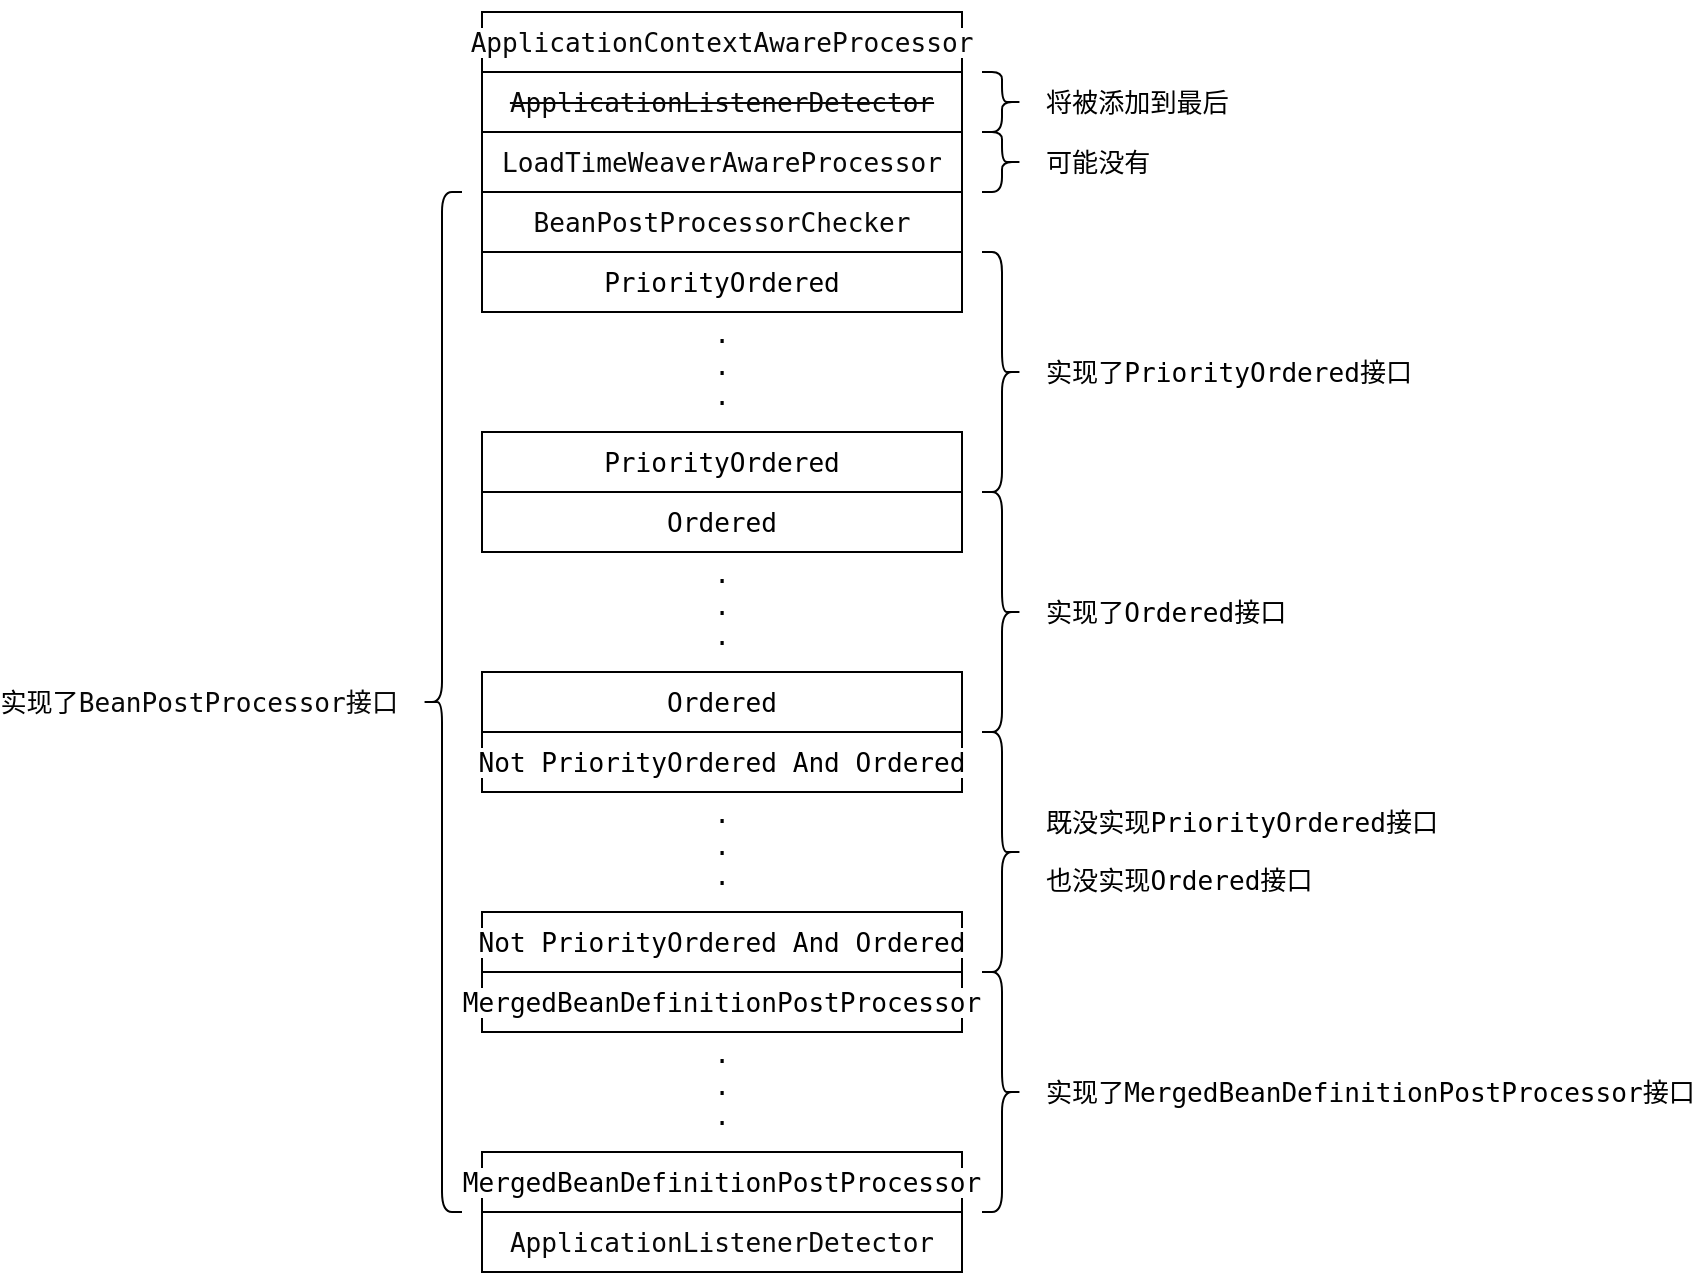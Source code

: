 <mxfile version="12.9.9" type="device" pages="2"><diagram id="e5FJqjglUi1BQvQuTUBe" name="bean后置处理器排序"><mxGraphModel dx="1408" dy="808" grid="1" gridSize="10" guides="1" tooltips="1" connect="1" arrows="1" fold="1" page="1" pageScale="1" pageWidth="827" pageHeight="1169" math="0" shadow="0"><root><mxCell id="0"/><mxCell id="1" parent="0"/><mxCell id="W3IbyGaO_mDjg_MzVrHL-1" value="&lt;pre style=&quot;background-color: #ffffff ; color: #080808 ; font-family: &amp;#34;jetbrains mono&amp;#34; , monospace ; font-size: 9.8pt&quot;&gt;ApplicationContextAwareProcessor&lt;/pre&gt;" style="rounded=0;whiteSpace=wrap;html=1;" vertex="1" parent="1"><mxGeometry x="240" y="190" width="240" height="30" as="geometry"/></mxCell><mxCell id="W3IbyGaO_mDjg_MzVrHL-2" value="&lt;pre style=&quot;background-color: #ffffff ; color: #080808 ; font-family: &amp;#34;jetbrains mono&amp;#34; , monospace ; font-size: 9.8pt&quot;&gt;&lt;strike&gt;ApplicationListenerDetector&lt;/strike&gt;&lt;/pre&gt;" style="rounded=0;whiteSpace=wrap;html=1;" vertex="1" parent="1"><mxGeometry x="240" y="220" width="240" height="30" as="geometry"/></mxCell><mxCell id="W3IbyGaO_mDjg_MzVrHL-3" value="&lt;pre style=&quot;background-color: #ffffff ; color: #080808 ; font-family: &amp;#34;jetbrains mono&amp;#34; , monospace ; font-size: 9.8pt&quot;&gt;LoadTimeWeaverAwareProcessor&lt;/pre&gt;" style="rounded=0;whiteSpace=wrap;html=1;" vertex="1" parent="1"><mxGeometry x="240" y="250" width="240" height="30" as="geometry"/></mxCell><mxCell id="W3IbyGaO_mDjg_MzVrHL-4" value="&lt;pre style=&quot;background-color: #ffffff ; color: #080808 ; font-family: &amp;#34;jetbrains mono&amp;#34; , monospace ; font-size: 9.8pt&quot;&gt;BeanPostProcessorChecker&lt;/pre&gt;" style="rounded=0;whiteSpace=wrap;html=1;" vertex="1" parent="1"><mxGeometry x="240" y="280" width="240" height="30" as="geometry"/></mxCell><mxCell id="W3IbyGaO_mDjg_MzVrHL-5" value="&lt;pre style=&quot;background-color: #ffffff ; color: #080808 ; font-family: &amp;#34;jetbrains mono&amp;#34; , monospace ; font-size: 9.8pt&quot;&gt;&lt;span style=&quot;color: #000000&quot;&gt;PriorityOrdered&lt;/span&gt;&lt;/pre&gt;" style="rounded=0;whiteSpace=wrap;html=1;" vertex="1" parent="1"><mxGeometry x="240" y="310" width="240" height="30" as="geometry"/></mxCell><mxCell id="W3IbyGaO_mDjg_MzVrHL-6" value="&lt;pre style=&quot;background-color: #ffffff ; color: #080808 ; font-family: &amp;#34;jetbrains mono&amp;#34; , monospace ; font-size: 9.8pt&quot;&gt;&lt;span style=&quot;color: #000000&quot;&gt;·&lt;br/&gt;·&lt;br/&gt;·&lt;/span&gt;&lt;/pre&gt;" style="rounded=0;whiteSpace=wrap;html=1;strokeColor=none;fillColor=none;" vertex="1" parent="1"><mxGeometry x="240" y="340" width="240" height="60" as="geometry"/></mxCell><mxCell id="W3IbyGaO_mDjg_MzVrHL-7" value="&lt;pre style=&quot;background-color: #ffffff ; color: #080808 ; font-family: &amp;#34;jetbrains mono&amp;#34; , monospace ; font-size: 9.8pt&quot;&gt;&lt;span style=&quot;color: #000000&quot;&gt;PriorityOrdered&lt;/span&gt;&lt;/pre&gt;" style="rounded=0;whiteSpace=wrap;html=1;" vertex="1" parent="1"><mxGeometry x="240" y="400" width="240" height="30" as="geometry"/></mxCell><mxCell id="W3IbyGaO_mDjg_MzVrHL-9" value="&lt;pre style=&quot;background-color: #ffffff ; color: #080808 ; font-family: &amp;#34;jetbrains mono&amp;#34; , monospace ; font-size: 9.8pt&quot;&gt;&lt;span style=&quot;color: #000000&quot;&gt;Ordered&lt;/span&gt;&lt;/pre&gt;" style="rounded=0;whiteSpace=wrap;html=1;" vertex="1" parent="1"><mxGeometry x="240" y="430" width="240" height="30" as="geometry"/></mxCell><mxCell id="W3IbyGaO_mDjg_MzVrHL-10" value="&lt;pre style=&quot;background-color: #ffffff ; color: #080808 ; font-family: &amp;#34;jetbrains mono&amp;#34; , monospace ; font-size: 9.8pt&quot;&gt;&lt;span style=&quot;color: #000000&quot;&gt;·&lt;br/&gt;·&lt;br/&gt;·&lt;/span&gt;&lt;/pre&gt;" style="rounded=0;whiteSpace=wrap;html=1;strokeColor=none;fillColor=none;" vertex="1" parent="1"><mxGeometry x="240" y="460" width="240" height="60" as="geometry"/></mxCell><mxCell id="W3IbyGaO_mDjg_MzVrHL-11" value="&lt;pre style=&quot;background-color: #ffffff ; color: #080808 ; font-family: &amp;#34;jetbrains mono&amp;#34; , monospace ; font-size: 9.8pt&quot;&gt;&lt;span style=&quot;color: #000000&quot;&gt;Ordered&lt;/span&gt;&lt;/pre&gt;" style="rounded=0;whiteSpace=wrap;html=1;" vertex="1" parent="1"><mxGeometry x="240" y="520" width="240" height="30" as="geometry"/></mxCell><mxCell id="W3IbyGaO_mDjg_MzVrHL-12" value="&lt;pre style=&quot;background-color: #ffffff ; color: #080808 ; font-family: &amp;#34;jetbrains mono&amp;#34; , monospace ; font-size: 9.8pt&quot;&gt;&lt;pre style=&quot;font-family: &amp;#34;jetbrains mono&amp;#34; , monospace ; font-size: 9.8pt&quot;&gt;&lt;span style=&quot;color: #000000&quot;&gt;MergedBeanDefinitionPostProcessor&lt;/span&gt;&lt;/pre&gt;&lt;/pre&gt;" style="rounded=0;whiteSpace=wrap;html=1;" vertex="1" parent="1"><mxGeometry x="240" y="670" width="240" height="30" as="geometry"/></mxCell><mxCell id="W3IbyGaO_mDjg_MzVrHL-13" value="&lt;pre style=&quot;background-color: #ffffff ; color: #080808 ; font-family: &amp;#34;jetbrains mono&amp;#34; , monospace ; font-size: 9.8pt&quot;&gt;&lt;span style=&quot;color: #000000&quot;&gt;·&lt;br/&gt;·&lt;br/&gt;·&lt;/span&gt;&lt;/pre&gt;" style="rounded=0;whiteSpace=wrap;html=1;strokeColor=none;fillColor=none;" vertex="1" parent="1"><mxGeometry x="240" y="700" width="240" height="60" as="geometry"/></mxCell><mxCell id="W3IbyGaO_mDjg_MzVrHL-14" value="&lt;pre style=&quot;background-color: #ffffff ; color: #080808 ; font-family: &amp;#34;jetbrains mono&amp;#34; , monospace ; font-size: 9.8pt&quot;&gt;&lt;pre style=&quot;font-family: &amp;#34;jetbrains mono&amp;#34; , monospace ; font-size: 9.8pt&quot;&gt;&lt;span style=&quot;color: #000000&quot;&gt;MergedBeanDefinitionPostProcessor&lt;/span&gt;&lt;/pre&gt;&lt;/pre&gt;" style="rounded=0;whiteSpace=wrap;html=1;" vertex="1" parent="1"><mxGeometry x="240" y="760" width="240" height="30" as="geometry"/></mxCell><mxCell id="W3IbyGaO_mDjg_MzVrHL-16" value="&lt;pre style=&quot;background-color: #ffffff ; color: #080808 ; font-family: &amp;#34;jetbrains mono&amp;#34; , monospace ; font-size: 9.8pt&quot;&gt;&lt;span style=&quot;color: #000000&quot;&gt;Not PriorityOrdered And Ordered&lt;/span&gt;&lt;/pre&gt;" style="rounded=0;whiteSpace=wrap;html=1;" vertex="1" parent="1"><mxGeometry x="240" y="550" width="240" height="30" as="geometry"/></mxCell><mxCell id="W3IbyGaO_mDjg_MzVrHL-17" value="&lt;pre style=&quot;background-color: #ffffff ; color: #080808 ; font-family: &amp;#34;jetbrains mono&amp;#34; , monospace ; font-size: 9.8pt&quot;&gt;&lt;span style=&quot;color: #000000&quot;&gt;·&lt;br/&gt;·&lt;br/&gt;·&lt;/span&gt;&lt;/pre&gt;" style="rounded=0;whiteSpace=wrap;html=1;strokeColor=none;fillColor=none;" vertex="1" parent="1"><mxGeometry x="240" y="580" width="240" height="60" as="geometry"/></mxCell><mxCell id="W3IbyGaO_mDjg_MzVrHL-18" value="&lt;pre style=&quot;background-color: #ffffff ; color: #080808 ; font-family: &amp;#34;jetbrains mono&amp;#34; , monospace ; font-size: 9.8pt&quot;&gt;&lt;pre style=&quot;font-family: &amp;#34;jetbrains mono&amp;#34; , monospace ; font-size: 9.8pt&quot;&gt;&lt;span style=&quot;color: rgb(0 , 0 , 0)&quot;&gt;Not PriorityOrdered And Ordered&lt;/span&gt;&lt;/pre&gt;&lt;/pre&gt;" style="rounded=0;whiteSpace=wrap;html=1;" vertex="1" parent="1"><mxGeometry x="240" y="640" width="240" height="30" as="geometry"/></mxCell><mxCell id="W3IbyGaO_mDjg_MzVrHL-19" value="&lt;pre style=&quot;background-color: #ffffff ; color: #080808 ; font-family: &amp;#34;jetbrains mono&amp;#34; , monospace ; font-size: 9.8pt&quot;&gt;ApplicationListenerDetector&lt;/pre&gt;" style="rounded=0;whiteSpace=wrap;html=1;fillColor=none;" vertex="1" parent="1"><mxGeometry x="240" y="790" width="240" height="30" as="geometry"/></mxCell><mxCell id="W3IbyGaO_mDjg_MzVrHL-20" value="" style="shape=curlyBracket;whiteSpace=wrap;html=1;rounded=1;fillColor=none;direction=west;fontStyle=1" vertex="1" parent="1"><mxGeometry x="490" y="250" width="20" height="30" as="geometry"/></mxCell><mxCell id="W3IbyGaO_mDjg_MzVrHL-21" value="&lt;pre style=&quot;background-color: #ffffff ; color: #080808 ; font-family: &amp;quot;宋体&amp;quot; , monospace ; font-size: 9.8pt&quot;&gt;&lt;span style=&quot;color: #000000&quot;&gt;可能没有&lt;/span&gt;&lt;/pre&gt;" style="text;html=1;strokeColor=none;fillColor=none;align=left;verticalAlign=middle;whiteSpace=wrap;rounded=0;" vertex="1" parent="1"><mxGeometry x="520" y="255" width="50" height="20" as="geometry"/></mxCell><mxCell id="W3IbyGaO_mDjg_MzVrHL-22" value="" style="shape=curlyBracket;whiteSpace=wrap;html=1;rounded=1;fillColor=none;direction=west;" vertex="1" parent="1"><mxGeometry x="490" y="310" width="20" height="120" as="geometry"/></mxCell><mxCell id="W3IbyGaO_mDjg_MzVrHL-23" value="&lt;pre style=&quot;background-color: #ffffff ; color: #080808 ; font-family: &amp;quot;宋体&amp;quot; , monospace ; font-size: 9.8pt&quot;&gt;&lt;span style=&quot;color: #000000&quot;&gt;实现了PriorityOrdered接口&lt;/span&gt;&lt;/pre&gt;" style="text;html=1;strokeColor=none;fillColor=none;align=left;verticalAlign=middle;whiteSpace=wrap;rounded=0;" vertex="1" parent="1"><mxGeometry x="520" y="360" width="170" height="20" as="geometry"/></mxCell><mxCell id="W3IbyGaO_mDjg_MzVrHL-24" value="" style="shape=curlyBracket;whiteSpace=wrap;html=1;rounded=1;fillColor=none;direction=west;" vertex="1" parent="1"><mxGeometry x="490" y="430" width="20" height="120" as="geometry"/></mxCell><mxCell id="W3IbyGaO_mDjg_MzVrHL-25" value="&lt;pre style=&quot;background-color: #ffffff ; color: #080808 ; font-family: &amp;quot;宋体&amp;quot; , monospace ; font-size: 9.8pt&quot;&gt;&lt;span style=&quot;color: #000000&quot;&gt;实现了Ordered接口&lt;/span&gt;&lt;/pre&gt;" style="text;html=1;strokeColor=none;fillColor=none;align=left;verticalAlign=middle;whiteSpace=wrap;rounded=0;" vertex="1" parent="1"><mxGeometry x="520" y="480" width="110" height="20" as="geometry"/></mxCell><mxCell id="W3IbyGaO_mDjg_MzVrHL-26" value="" style="shape=curlyBracket;whiteSpace=wrap;html=1;rounded=1;fillColor=none;direction=west;" vertex="1" parent="1"><mxGeometry x="490" y="550" width="20" height="120" as="geometry"/></mxCell><mxCell id="W3IbyGaO_mDjg_MzVrHL-27" value="&lt;pre style=&quot;background-color: #ffffff ; color: #080808 ; font-family: &amp;quot;宋体&amp;quot; , monospace ; font-size: 9.8pt&quot;&gt;&lt;span style=&quot;color: #000000&quot;&gt;既没实现PriorityOrdered接口&lt;/span&gt;&lt;/pre&gt;&lt;pre style=&quot;background-color: #ffffff ; color: #080808 ; font-family: &amp;quot;宋体&amp;quot; , monospace ; font-size: 9.8pt&quot;&gt;&lt;span style=&quot;color: #000000&quot;&gt;也没实现Ordered接口&lt;/span&gt;&lt;/pre&gt;" style="text;html=1;strokeColor=none;fillColor=none;align=left;verticalAlign=middle;whiteSpace=wrap;rounded=0;" vertex="1" parent="1"><mxGeometry x="520" y="585" width="180" height="50" as="geometry"/></mxCell><mxCell id="W3IbyGaO_mDjg_MzVrHL-28" value="" style="shape=curlyBracket;whiteSpace=wrap;html=1;rounded=1;fillColor=none;direction=west;" vertex="1" parent="1"><mxGeometry x="490" y="670" width="20" height="120" as="geometry"/></mxCell><mxCell id="W3IbyGaO_mDjg_MzVrHL-29" value="&lt;pre style=&quot;background-color: #ffffff ; color: #080808 ; font-family: &amp;#34;宋体&amp;#34; , monospace ; font-size: 9.8pt&quot;&gt;&lt;span style=&quot;color: #000000&quot;&gt;实现了MergedBeanDefinitionPostProcessor接口&lt;/span&gt;&lt;/pre&gt;" style="text;html=1;strokeColor=none;fillColor=none;align=left;verticalAlign=middle;whiteSpace=wrap;rounded=0;" vertex="1" parent="1"><mxGeometry x="520" y="720" width="110" height="20" as="geometry"/></mxCell><mxCell id="W3IbyGaO_mDjg_MzVrHL-30" value="" style="shape=curlyBracket;whiteSpace=wrap;html=1;rounded=1;fillColor=none;direction=east;" vertex="1" parent="1"><mxGeometry x="210" y="280" width="20" height="510" as="geometry"/></mxCell><mxCell id="W3IbyGaO_mDjg_MzVrHL-31" value="&lt;pre style=&quot;background-color: #ffffff ; color: #080808 ; font-family: &amp;quot;宋体&amp;quot; , monospace ; font-size: 9.8pt&quot;&gt;&lt;span style=&quot;color: #000000&quot;&gt;实现了&lt;/span&gt;BeanPostProcessor接口&lt;br&gt;&lt;/pre&gt;" style="text;html=1;strokeColor=none;fillColor=none;align=right;verticalAlign=middle;whiteSpace=wrap;rounded=0;" vertex="1" parent="1"><mxGeometry x="90" y="525" width="110" height="20" as="geometry"/></mxCell><mxCell id="QncUakCNw1MiSkYbr3OP-1" value="" style="shape=curlyBracket;whiteSpace=wrap;html=1;rounded=1;fillColor=none;direction=west;fontStyle=1" vertex="1" parent="1"><mxGeometry x="490" y="220" width="20" height="30" as="geometry"/></mxCell><mxCell id="QncUakCNw1MiSkYbr3OP-2" value="&lt;pre style=&quot;background-color: #ffffff ; color: #080808 ; font-family: &amp;#34;宋体&amp;#34; , monospace ; font-size: 9.8pt&quot;&gt;&lt;span style=&quot;color: #000000&quot;&gt;将被添加到最后&lt;/span&gt;&lt;/pre&gt;" style="text;html=1;strokeColor=none;fillColor=none;align=left;verticalAlign=middle;whiteSpace=wrap;rounded=0;" vertex="1" parent="1"><mxGeometry x="520" y="225" width="50" height="20" as="geometry"/></mxCell></root></mxGraphModel></diagram><diagram id="klJ7G7dscZQKwcj4O7xW" name="Page-2"><mxGraphModel dx="1408" dy="808" grid="1" gridSize="10" guides="1" tooltips="1" connect="1" arrows="1" fold="1" page="1" pageScale="1" pageWidth="827" pageHeight="1169" math="0" shadow="0"><root><mxCell id="znUVnVmmnrqlCBaL3paJ-0"/><mxCell id="znUVnVmmnrqlCBaL3paJ-1" parent="znUVnVmmnrqlCBaL3paJ-0"/></root></mxGraphModel></diagram></mxfile>
